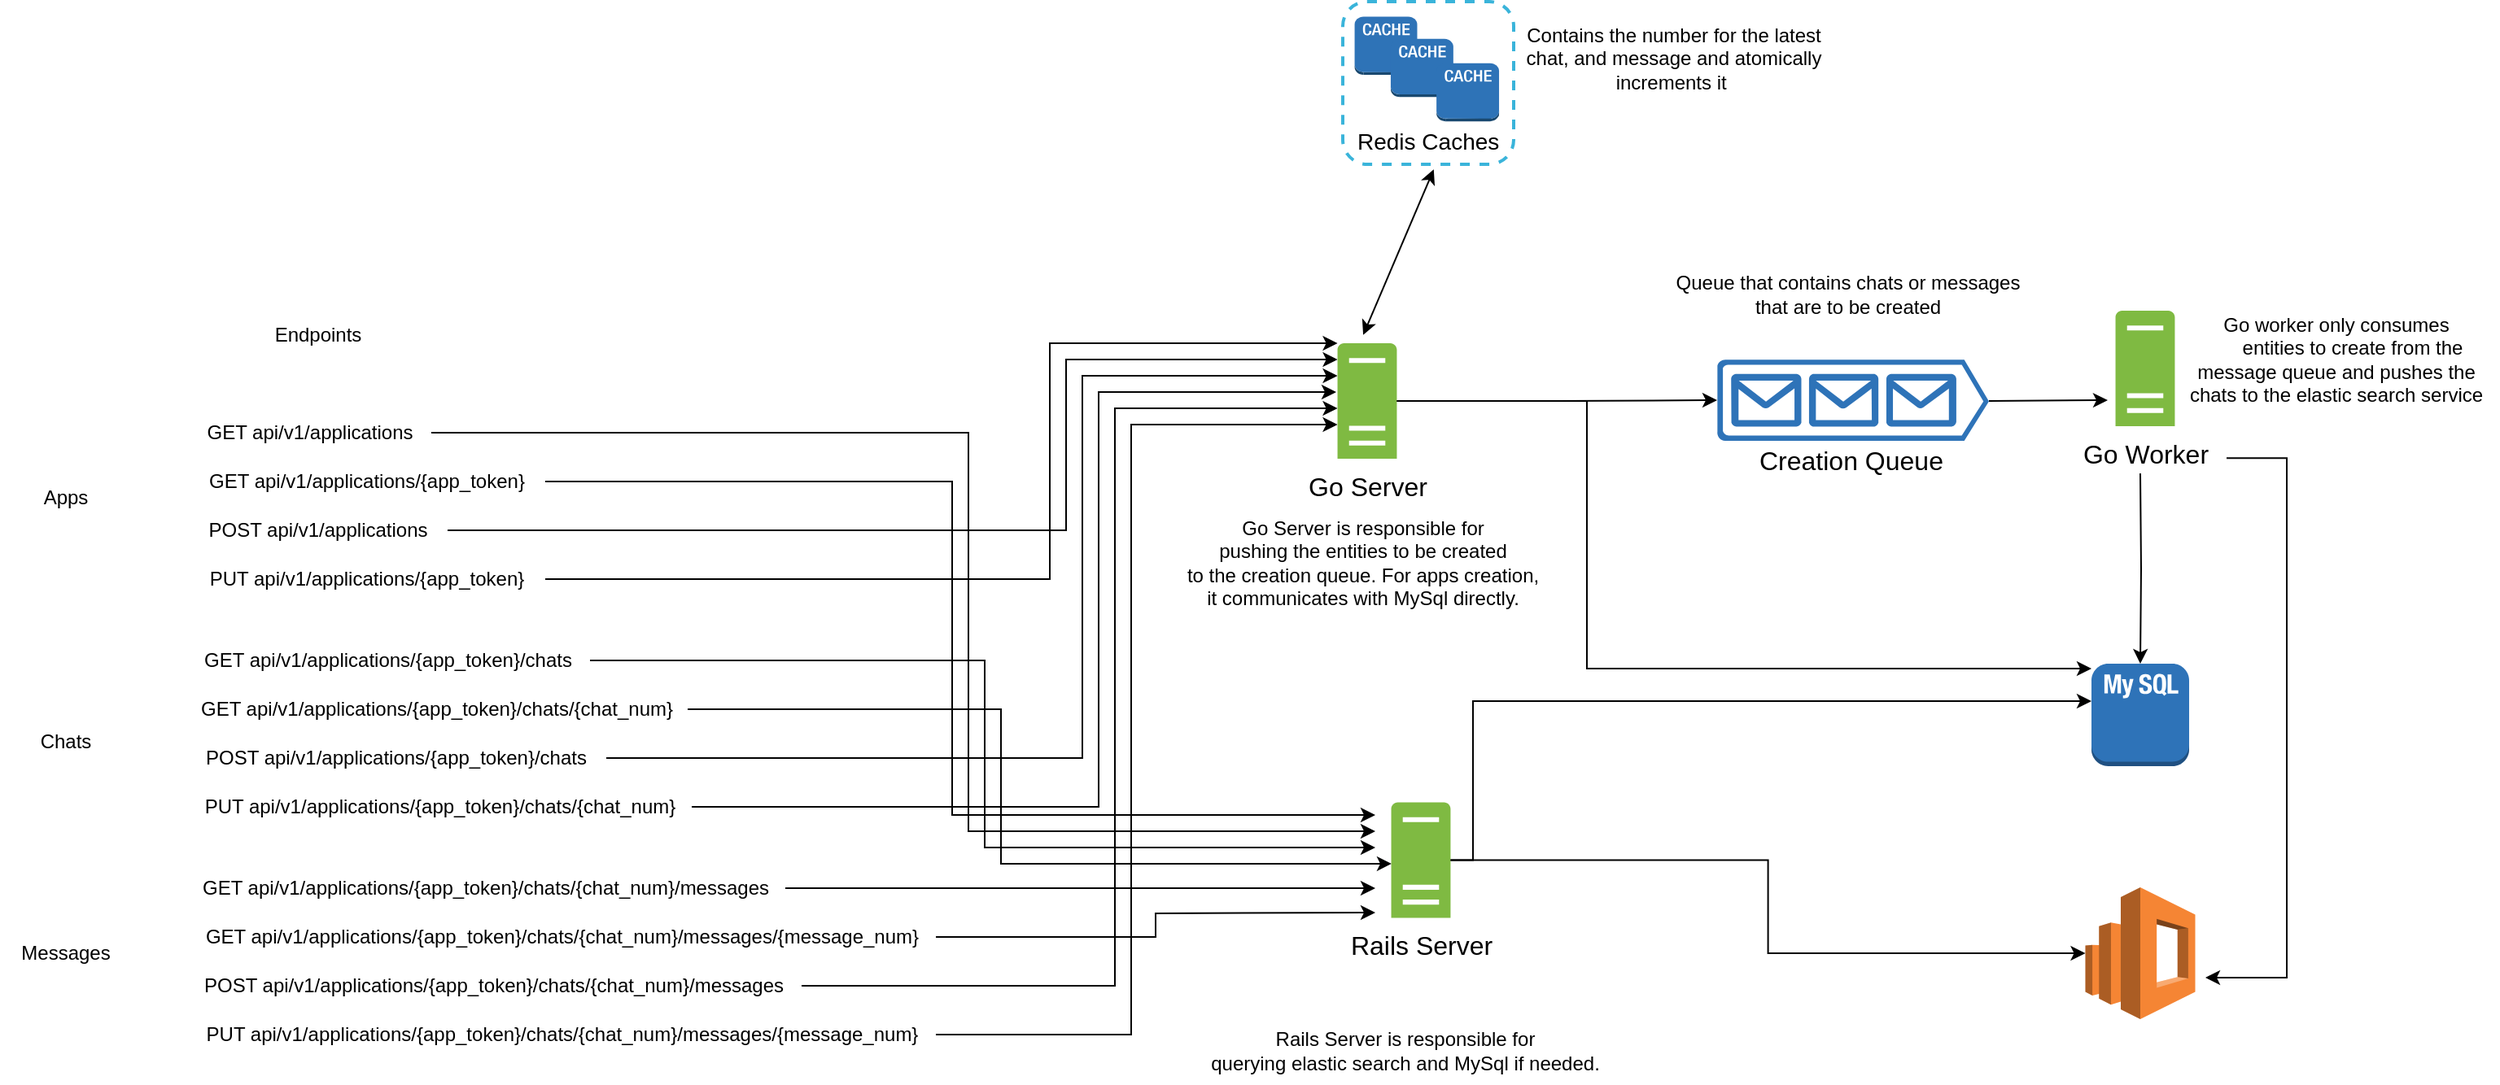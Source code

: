 <mxfile version="20.4.0" type="device"><diagram id="x_p-Z5DY2Z2nUm060mlr" name="Page-1"><mxGraphModel dx="3006" dy="2638" grid="1" gridSize="10" guides="1" tooltips="1" connect="1" arrows="1" fold="1" page="1" pageScale="1" pageWidth="850" pageHeight="1100" math="0" shadow="0"><root><mxCell id="0"/><mxCell id="1" parent="0"/><mxCell id="GOOTswshLMWSOAutnIN3-1" value="Endpoints" style="text;html=1;align=center;verticalAlign=middle;resizable=0;points=[];autosize=1;strokeColor=none;fillColor=none;" vertex="1" parent="1"><mxGeometry x="90" y="140" width="80" height="30" as="geometry"/></mxCell><mxCell id="GOOTswshLMWSOAutnIN3-34" style="edgeStyle=orthogonalEdgeStyle;rounded=0;orthogonalLoop=1;jettySize=auto;html=1;" edge="1" parent="1" source="GOOTswshLMWSOAutnIN3-2" target="GOOTswshLMWSOAutnIN3-22"><mxGeometry relative="1" as="geometry"><mxPoint x="590" y="170" as="targetPoint"/><Array as="points"><mxPoint x="590" y="275"/><mxPoint x="590" y="170"/></Array></mxGeometry></mxCell><mxCell id="GOOTswshLMWSOAutnIN3-2" value="POST api/v1/applications" style="text;html=1;align=center;verticalAlign=middle;resizable=0;points=[];autosize=1;strokeColor=none;fillColor=none;" vertex="1" parent="1"><mxGeometry x="50" y="260" width="160" height="30" as="geometry"/></mxCell><mxCell id="GOOTswshLMWSOAutnIN3-32" style="edgeStyle=orthogonalEdgeStyle;rounded=0;orthogonalLoop=1;jettySize=auto;html=1;" edge="1" parent="1" source="GOOTswshLMWSOAutnIN3-3" target="GOOTswshLMWSOAutnIN3-22"><mxGeometry relative="1" as="geometry"><mxPoint x="610" y="180" as="targetPoint"/><Array as="points"><mxPoint x="580" y="305"/><mxPoint x="580" y="160"/></Array></mxGeometry></mxCell><mxCell id="GOOTswshLMWSOAutnIN3-3" value="PUT api/v1/applications/{app_token}" style="text;html=1;align=center;verticalAlign=middle;resizable=0;points=[];autosize=1;strokeColor=none;fillColor=none;" vertex="1" parent="1"><mxGeometry x="50" y="290" width="220" height="30" as="geometry"/></mxCell><mxCell id="GOOTswshLMWSOAutnIN3-27" style="edgeStyle=orthogonalEdgeStyle;rounded=0;orthogonalLoop=1;jettySize=auto;html=1;" edge="1" parent="1" source="GOOTswshLMWSOAutnIN3-4"><mxGeometry relative="1" as="geometry"><mxPoint x="780" y="460" as="targetPoint"/><Array as="points"><mxPoint x="530" y="215"/><mxPoint x="530" y="460"/><mxPoint x="780" y="460"/></Array></mxGeometry></mxCell><mxCell id="GOOTswshLMWSOAutnIN3-4" value="GET api/v1/applications" style="text;html=1;align=center;verticalAlign=middle;resizable=0;points=[];autosize=1;strokeColor=none;fillColor=none;" vertex="1" parent="1"><mxGeometry x="50" y="200" width="150" height="30" as="geometry"/></mxCell><mxCell id="GOOTswshLMWSOAutnIN3-28" style="edgeStyle=orthogonalEdgeStyle;rounded=0;orthogonalLoop=1;jettySize=auto;html=1;" edge="1" parent="1" source="GOOTswshLMWSOAutnIN3-5"><mxGeometry relative="1" as="geometry"><mxPoint x="780" y="450" as="targetPoint"/><Array as="points"><mxPoint x="520" y="245"/><mxPoint x="520" y="450"/><mxPoint x="780" y="450"/></Array></mxGeometry></mxCell><mxCell id="GOOTswshLMWSOAutnIN3-5" value="GET api/v1/applications/{app_token}" style="text;html=1;align=center;verticalAlign=middle;resizable=0;points=[];autosize=1;strokeColor=none;fillColor=none;" vertex="1" parent="1"><mxGeometry x="50" y="230" width="220" height="30" as="geometry"/></mxCell><mxCell id="GOOTswshLMWSOAutnIN3-26" style="edgeStyle=orthogonalEdgeStyle;rounded=0;orthogonalLoop=1;jettySize=auto;html=1;" edge="1" parent="1" source="GOOTswshLMWSOAutnIN3-6" target="GOOTswshLMWSOAutnIN3-22"><mxGeometry relative="1" as="geometry"><mxPoint x="580" y="190" as="targetPoint"/><Array as="points"><mxPoint x="600" y="415"/><mxPoint x="600" y="180"/></Array></mxGeometry></mxCell><mxCell id="GOOTswshLMWSOAutnIN3-6" value="POST api/v1/applications/{app_token}/chats" style="text;html=1;align=center;verticalAlign=middle;resizable=0;points=[];autosize=1;strokeColor=none;fillColor=none;" vertex="1" parent="1"><mxGeometry x="47.5" y="400" width="260" height="30" as="geometry"/></mxCell><mxCell id="GOOTswshLMWSOAutnIN3-35" style="edgeStyle=orthogonalEdgeStyle;rounded=0;orthogonalLoop=1;jettySize=auto;html=1;entryX=-0.021;entryY=0.409;entryDx=0;entryDy=0;entryPerimeter=0;" edge="1" parent="1" source="GOOTswshLMWSOAutnIN3-7" target="GOOTswshLMWSOAutnIN3-22"><mxGeometry relative="1" as="geometry"><mxPoint x="750" y="190" as="targetPoint"/><Array as="points"><mxPoint x="610" y="445"/><mxPoint x="610" y="190"/></Array></mxGeometry></mxCell><mxCell id="GOOTswshLMWSOAutnIN3-7" value="PUT api/v1/applications/{app_token}/chats/{chat_num}" style="text;html=1;align=center;verticalAlign=middle;resizable=0;points=[];autosize=1;strokeColor=none;fillColor=none;" vertex="1" parent="1"><mxGeometry x="50" y="430" width="310" height="30" as="geometry"/></mxCell><mxCell id="GOOTswshLMWSOAutnIN3-37" style="edgeStyle=orthogonalEdgeStyle;rounded=0;orthogonalLoop=1;jettySize=auto;html=1;" edge="1" parent="1" source="GOOTswshLMWSOAutnIN3-8"><mxGeometry relative="1" as="geometry"><mxPoint x="780" y="470" as="targetPoint"/><Array as="points"><mxPoint x="540" y="355"/><mxPoint x="540" y="470"/><mxPoint x="780" y="470"/></Array></mxGeometry></mxCell><mxCell id="GOOTswshLMWSOAutnIN3-8" value="GET api/v1/applications/{app_token}/chats" style="text;html=1;align=center;verticalAlign=middle;resizable=0;points=[];autosize=1;strokeColor=none;fillColor=none;" vertex="1" parent="1"><mxGeometry x="47.5" y="340" width="250" height="30" as="geometry"/></mxCell><mxCell id="GOOTswshLMWSOAutnIN3-38" style="edgeStyle=orthogonalEdgeStyle;rounded=0;orthogonalLoop=1;jettySize=auto;html=1;entryX=0.006;entryY=0.532;entryDx=0;entryDy=0;entryPerimeter=0;" edge="1" parent="1" source="GOOTswshLMWSOAutnIN3-9" target="GOOTswshLMWSOAutnIN3-19"><mxGeometry relative="1" as="geometry"><mxPoint x="790" y="500" as="targetPoint"/><Array as="points"><mxPoint x="550" y="385"/><mxPoint x="550" y="480"/></Array></mxGeometry></mxCell><mxCell id="GOOTswshLMWSOAutnIN3-9" value="GET api/v1/applications/{app_token}/chats/{chat_num}" style="text;html=1;align=center;verticalAlign=middle;resizable=0;points=[];autosize=1;strokeColor=none;fillColor=none;" vertex="1" parent="1"><mxGeometry x="47.5" y="370" width="310" height="30" as="geometry"/></mxCell><mxCell id="GOOTswshLMWSOAutnIN3-25" style="edgeStyle=orthogonalEdgeStyle;rounded=0;orthogonalLoop=1;jettySize=auto;html=1;" edge="1" parent="1" source="GOOTswshLMWSOAutnIN3-11" target="GOOTswshLMWSOAutnIN3-22"><mxGeometry relative="1" as="geometry"><mxPoint x="600" y="210" as="targetPoint"/><Array as="points"><mxPoint x="620" y="555"/><mxPoint x="620" y="200"/></Array></mxGeometry></mxCell><mxCell id="GOOTswshLMWSOAutnIN3-11" value="POST api/v1/applications/{app_token}/chats/{chat_num}/messages" style="text;html=1;align=center;verticalAlign=middle;resizable=0;points=[];autosize=1;strokeColor=none;fillColor=none;" vertex="1" parent="1"><mxGeometry x="47.5" y="540" width="380" height="30" as="geometry"/></mxCell><mxCell id="GOOTswshLMWSOAutnIN3-36" style="edgeStyle=orthogonalEdgeStyle;rounded=0;orthogonalLoop=1;jettySize=auto;html=1;" edge="1" parent="1" source="GOOTswshLMWSOAutnIN3-12" target="GOOTswshLMWSOAutnIN3-22"><mxGeometry relative="1" as="geometry"><mxPoint x="750" y="210" as="targetPoint"/><Array as="points"><mxPoint x="630" y="585"/><mxPoint x="630" y="210"/></Array></mxGeometry></mxCell><mxCell id="GOOTswshLMWSOAutnIN3-12" value="PUT api/v1/applications/{app_token}/chats/{chat_num}/messages/{message_num}" style="text;html=1;align=center;verticalAlign=middle;resizable=0;points=[];autosize=1;strokeColor=none;fillColor=none;" vertex="1" parent="1"><mxGeometry x="50" y="570" width="460" height="30" as="geometry"/></mxCell><mxCell id="GOOTswshLMWSOAutnIN3-39" style="edgeStyle=orthogonalEdgeStyle;rounded=0;orthogonalLoop=1;jettySize=auto;html=1;" edge="1" parent="1" source="GOOTswshLMWSOAutnIN3-13"><mxGeometry relative="1" as="geometry"><mxPoint x="780" y="495" as="targetPoint"/></mxGeometry></mxCell><mxCell id="GOOTswshLMWSOAutnIN3-13" value="GET api/v1/applications/{app_token}/chats/{chat_num}/messages" style="text;html=1;align=center;verticalAlign=middle;resizable=0;points=[];autosize=1;strokeColor=none;fillColor=none;" vertex="1" parent="1"><mxGeometry x="47.5" y="480" width="370" height="30" as="geometry"/></mxCell><mxCell id="GOOTswshLMWSOAutnIN3-40" style="edgeStyle=orthogonalEdgeStyle;rounded=0;orthogonalLoop=1;jettySize=auto;html=1;" edge="1" parent="1" source="GOOTswshLMWSOAutnIN3-14"><mxGeometry relative="1" as="geometry"><mxPoint x="780" y="510" as="targetPoint"/></mxGeometry></mxCell><mxCell id="GOOTswshLMWSOAutnIN3-14" value="GET api/v1/applications/{app_token}/chats/{chat_num}/messages/{message_num}" style="text;html=1;align=center;verticalAlign=middle;resizable=0;points=[];autosize=1;strokeColor=none;fillColor=none;" vertex="1" parent="1"><mxGeometry x="50" y="510" width="460" height="30" as="geometry"/></mxCell><mxCell id="GOOTswshLMWSOAutnIN3-15" value="Apps" style="text;html=1;align=center;verticalAlign=middle;resizable=0;points=[];autosize=1;strokeColor=none;fillColor=none;" vertex="1" parent="1"><mxGeometry x="-50" y="240" width="50" height="30" as="geometry"/></mxCell><mxCell id="GOOTswshLMWSOAutnIN3-16" value="Chats" style="text;html=1;align=center;verticalAlign=middle;resizable=0;points=[];autosize=1;strokeColor=none;fillColor=none;" vertex="1" parent="1"><mxGeometry x="-50" y="390" width="50" height="30" as="geometry"/></mxCell><mxCell id="GOOTswshLMWSOAutnIN3-17" value="Messages" style="text;html=1;align=center;verticalAlign=middle;resizable=0;points=[];autosize=1;strokeColor=none;fillColor=none;" vertex="1" parent="1"><mxGeometry x="-65" y="520" width="80" height="30" as="geometry"/></mxCell><mxCell id="GOOTswshLMWSOAutnIN3-18" value="" style="group" vertex="1" connectable="0" parent="1"><mxGeometry x="778" y="442.21" width="105" height="105.58" as="geometry"/></mxCell><mxCell id="GOOTswshLMWSOAutnIN3-19" value="" style="shadow=0;dashed=0;html=1;strokeColor=none;labelPosition=center;verticalLabelPosition=bottom;verticalAlign=top;shape=mxgraph.office.servers.server_generic;fillColor=#7FBA42;fontSize=14;fontColor=#000000;align=center;aspect=fixed;" vertex="1" parent="GOOTswshLMWSOAutnIN3-18"><mxGeometry x="11.77" width="36.451" height="70.983" as="geometry"/></mxCell><mxCell id="GOOTswshLMWSOAutnIN3-20" value="Rails Server" style="text;html=1;resizable=0;points=[];autosize=1;align=center;verticalAlign=top;spacingTop=-4;fontSize=16;" vertex="1" parent="GOOTswshLMWSOAutnIN3-18"><mxGeometry x="-25" y="75.58" width="110" height="30" as="geometry"/></mxCell><mxCell id="GOOTswshLMWSOAutnIN3-21" value="" style="group" vertex="1" connectable="0" parent="1"><mxGeometry x="745" y="160" width="105" height="105.58" as="geometry"/></mxCell><mxCell id="GOOTswshLMWSOAutnIN3-22" value="" style="shadow=0;dashed=0;html=1;strokeColor=none;labelPosition=center;verticalLabelPosition=bottom;verticalAlign=top;shape=mxgraph.office.servers.server_generic;fillColor=#7FBA42;fontSize=14;fontColor=#000000;align=center;aspect=fixed;" vertex="1" parent="GOOTswshLMWSOAutnIN3-21"><mxGeometry x="11.77" width="36.451" height="70.983" as="geometry"/></mxCell><mxCell id="GOOTswshLMWSOAutnIN3-23" value="Go Server" style="text;html=1;resizable=0;points=[];autosize=1;align=center;verticalAlign=top;spacingTop=-4;fontSize=16;" vertex="1" parent="GOOTswshLMWSOAutnIN3-21"><mxGeometry x="-20" y="75.58" width="100" height="30" as="geometry"/></mxCell><mxCell id="GOOTswshLMWSOAutnIN3-41" value="" style="group" vertex="1" connectable="0" parent="1"><mxGeometry x="760" y="-50" width="131.526" height="103.156" as="geometry"/></mxCell><mxCell id="GOOTswshLMWSOAutnIN3-42" value="" style="whiteSpace=wrap;html=1;rounded=1;strokeColor=#3AB4DA;fillColor=none;gradientColor=none;fontSize=15;align=center;strokeWidth=2;dashed=1;" vertex="1" parent="GOOTswshLMWSOAutnIN3-41"><mxGeometry width="105" height="100" as="geometry"/></mxCell><mxCell id="GOOTswshLMWSOAutnIN3-43" value="&lt;font style=&quot;font-size: 14px&quot;&gt;Redis Caches&lt;/font&gt;" style="text;html=1;resizable=0;points=[];autosize=1;align=left;verticalAlign=top;spacingTop=-4;fontSize=16;" vertex="1" parent="GOOTswshLMWSOAutnIN3-41"><mxGeometry x="7.286" y="73.156" width="110" height="30" as="geometry"/></mxCell><mxCell id="GOOTswshLMWSOAutnIN3-44" value="" style="shape=mxgraph.aws2.database.elasticcache_node;html=1;strokeColor=none;verticalLabelPosition=bottom;verticalAlign=top;shadow=0;dashed=0;rounded=1;fillColor=#7edcfc;gradientColor=none;fontSize=16;align=center;" vertex="1" parent="GOOTswshLMWSOAutnIN3-41"><mxGeometry x="7.285" y="9.286" width="38.451" height="35.714" as="geometry"/></mxCell><mxCell id="GOOTswshLMWSOAutnIN3-45" value="" style="shape=mxgraph.aws2.database.elasticcache_node;html=1;strokeColor=none;verticalLabelPosition=bottom;verticalAlign=top;shadow=0;dashed=0;rounded=1;fillColor=#7edcfc;gradientColor=none;fontSize=16;align=center;" vertex="1" parent="GOOTswshLMWSOAutnIN3-41"><mxGeometry x="29.468" y="22.922" width="38.451" height="35.714" as="geometry"/></mxCell><mxCell id="GOOTswshLMWSOAutnIN3-46" value="" style="shape=mxgraph.aws2.database.elasticcache_node;html=1;strokeColor=none;verticalLabelPosition=bottom;verticalAlign=top;shadow=0;dashed=0;rounded=1;fillColor=#7edcfc;gradientColor=none;fontSize=16;align=center;" vertex="1" parent="GOOTswshLMWSOAutnIN3-41"><mxGeometry x="57.567" y="37.857" width="38.451" height="35.714" as="geometry"/></mxCell><mxCell id="GOOTswshLMWSOAutnIN3-47" value="" style="endArrow=classic;startArrow=classic;html=1;rounded=0;exitX=0.433;exitY=-0.072;exitDx=0;exitDy=0;exitPerimeter=0;" edge="1" parent="1" source="GOOTswshLMWSOAutnIN3-22" target="GOOTswshLMWSOAutnIN3-43"><mxGeometry width="50" height="50" relative="1" as="geometry"><mxPoint x="830" y="210" as="sourcePoint"/><mxPoint x="880" y="160" as="targetPoint"/><Array as="points"/></mxGeometry></mxCell><mxCell id="GOOTswshLMWSOAutnIN3-48" value="Contains the number for the latest&lt;br&gt;chat, and message and atomically&lt;br&gt;increments it&amp;nbsp;" style="text;html=1;align=center;verticalAlign=middle;resizable=0;points=[];autosize=1;strokeColor=none;fillColor=none;" vertex="1" parent="1"><mxGeometry x="863" y="-45" width="200" height="60" as="geometry"/></mxCell><mxCell id="GOOTswshLMWSOAutnIN3-49" value="" style="group" vertex="1" connectable="0" parent="1"><mxGeometry x="990" y="170" width="188" height="82" as="geometry"/></mxCell><mxCell id="GOOTswshLMWSOAutnIN3-50" value="" style="verticalLabelPosition=bottom;html=1;verticalAlign=top;strokeColor=none;fillColor=#2E73B8;shape=mxgraph.azure.queue_generic;fontSize=14;fontColor=#000000;align=center;aspect=fixed;" vertex="1" parent="GOOTswshLMWSOAutnIN3-49"><mxGeometry width="167" height="50" as="geometry"/></mxCell><mxCell id="GOOTswshLMWSOAutnIN3-51" value="Creation Queue" style="text;html=1;resizable=0;points=[];autosize=1;align=left;verticalAlign=top;spacingTop=-4;fontSize=16;" vertex="1" parent="GOOTswshLMWSOAutnIN3-49"><mxGeometry x="24" y="50" width="140" height="30" as="geometry"/></mxCell><mxCell id="GOOTswshLMWSOAutnIN3-52" value="Queue that contains chats or messages&lt;br&gt;that are to be created" style="text;html=1;align=center;verticalAlign=middle;resizable=0;points=[];autosize=1;strokeColor=none;fillColor=none;" vertex="1" parent="1"><mxGeometry x="955" y="110" width="230" height="40" as="geometry"/></mxCell><mxCell id="GOOTswshLMWSOAutnIN3-53" style="edgeStyle=orthogonalEdgeStyle;rounded=0;orthogonalLoop=1;jettySize=auto;html=1;entryX=0;entryY=0.5;entryDx=0;entryDy=0;entryPerimeter=0;" edge="1" parent="1" source="GOOTswshLMWSOAutnIN3-22" target="GOOTswshLMWSOAutnIN3-50"><mxGeometry relative="1" as="geometry"/></mxCell><mxCell id="GOOTswshLMWSOAutnIN3-54" style="edgeStyle=orthogonalEdgeStyle;rounded=0;orthogonalLoop=1;jettySize=auto;html=1;exitX=1;exitY=0.51;exitDx=0;exitDy=0;exitPerimeter=0;" edge="1" parent="1" source="GOOTswshLMWSOAutnIN3-50"><mxGeometry relative="1" as="geometry"><mxPoint x="1230" y="195" as="targetPoint"/></mxGeometry></mxCell><mxCell id="GOOTswshLMWSOAutnIN3-55" value="" style="group" vertex="1" connectable="0" parent="1"><mxGeometry x="1223" y="140" width="105" height="105.58" as="geometry"/></mxCell><mxCell id="GOOTswshLMWSOAutnIN3-56" value="" style="shadow=0;dashed=0;html=1;strokeColor=none;labelPosition=center;verticalLabelPosition=bottom;verticalAlign=top;shape=mxgraph.office.servers.server_generic;fillColor=#7FBA42;fontSize=14;fontColor=#000000;align=center;aspect=fixed;" vertex="1" parent="GOOTswshLMWSOAutnIN3-55"><mxGeometry x="11.77" width="36.451" height="70.983" as="geometry"/></mxCell><mxCell id="GOOTswshLMWSOAutnIN3-57" value="Go Worker" style="text;html=1;resizable=0;points=[];autosize=1;align=center;verticalAlign=top;spacingTop=-4;fontSize=16;" vertex="1" parent="GOOTswshLMWSOAutnIN3-55"><mxGeometry x="-20" y="75.58" width="100" height="30" as="geometry"/></mxCell><mxCell id="GOOTswshLMWSOAutnIN3-59" value="" style="outlineConnect=0;dashed=0;verticalLabelPosition=bottom;verticalAlign=top;align=center;html=1;shape=mxgraph.aws3.mysql_db_instance_2;fillColor=#2E73B8;gradientColor=none;" vertex="1" parent="1"><mxGeometry x="1220" y="357" width="60" height="63" as="geometry"/></mxCell><mxCell id="GOOTswshLMWSOAutnIN3-60" value="" style="outlineConnect=0;dashed=0;verticalLabelPosition=bottom;verticalAlign=top;align=center;html=1;shape=mxgraph.aws3.elasticsearch_service;fillColor=#F58534;gradientColor=none;" vertex="1" parent="1"><mxGeometry x="1216.25" y="494.5" width="67.5" height="81" as="geometry"/></mxCell><mxCell id="GOOTswshLMWSOAutnIN3-61" value="Go worker only consumes&lt;br&gt;&amp;nbsp; &amp;nbsp; &amp;nbsp; entities to create from the &lt;br&gt;message queue and pushes the&lt;br&gt;chats to the elastic search service" style="text;html=1;align=center;verticalAlign=middle;resizable=0;points=[];autosize=1;strokeColor=none;fillColor=none;" vertex="1" parent="1"><mxGeometry x="1270" y="135" width="200" height="70" as="geometry"/></mxCell><mxCell id="GOOTswshLMWSOAutnIN3-62" style="edgeStyle=orthogonalEdgeStyle;rounded=0;orthogonalLoop=1;jettySize=auto;html=1;entryX=0.5;entryY=0;entryDx=0;entryDy=0;entryPerimeter=0;" edge="1" parent="1" target="GOOTswshLMWSOAutnIN3-59"><mxGeometry relative="1" as="geometry"><mxPoint x="1250" y="240" as="sourcePoint"/></mxGeometry></mxCell><mxCell id="GOOTswshLMWSOAutnIN3-63" style="edgeStyle=orthogonalEdgeStyle;rounded=0;orthogonalLoop=1;jettySize=auto;html=1;" edge="1" parent="1" source="GOOTswshLMWSOAutnIN3-57"><mxGeometry relative="1" as="geometry"><mxPoint x="1290" y="550" as="targetPoint"/><Array as="points"><mxPoint x="1340" y="231"/><mxPoint x="1340" y="550"/></Array></mxGeometry></mxCell><mxCell id="GOOTswshLMWSOAutnIN3-64" style="edgeStyle=orthogonalEdgeStyle;rounded=0;orthogonalLoop=1;jettySize=auto;html=1;" edge="1" parent="1" source="GOOTswshLMWSOAutnIN3-19"><mxGeometry relative="1" as="geometry"><mxPoint x="1220" y="380" as="targetPoint"/><Array as="points"><mxPoint x="840" y="478"/><mxPoint x="840" y="380"/><mxPoint x="1220" y="380"/></Array></mxGeometry></mxCell><mxCell id="GOOTswshLMWSOAutnIN3-65" style="edgeStyle=orthogonalEdgeStyle;rounded=0;orthogonalLoop=1;jettySize=auto;html=1;" edge="1" parent="1" source="GOOTswshLMWSOAutnIN3-19" target="GOOTswshLMWSOAutnIN3-60"><mxGeometry relative="1" as="geometry"/></mxCell><mxCell id="GOOTswshLMWSOAutnIN3-66" value="Go Server is responsible for&lt;br&gt;pushing the entities to be created&lt;br&gt;to the creation queue. For apps creation,&lt;br&gt;it communicates with MySql directly." style="text;html=1;align=center;verticalAlign=middle;resizable=0;points=[];autosize=1;strokeColor=none;fillColor=none;" vertex="1" parent="1"><mxGeometry x="651.53" y="260" width="240" height="70" as="geometry"/></mxCell><mxCell id="GOOTswshLMWSOAutnIN3-67" style="edgeStyle=orthogonalEdgeStyle;rounded=0;orthogonalLoop=1;jettySize=auto;html=1;" edge="1" parent="1" source="GOOTswshLMWSOAutnIN3-22" target="GOOTswshLMWSOAutnIN3-59"><mxGeometry relative="1" as="geometry"><mxPoint x="920" y="360" as="targetPoint"/><Array as="points"><mxPoint x="910" y="196"/><mxPoint x="910" y="360"/></Array></mxGeometry></mxCell><mxCell id="GOOTswshLMWSOAutnIN3-68" value="Rails Server is responsible for&lt;br&gt;querying elastic search and MySql if needed." style="text;html=1;align=center;verticalAlign=middle;resizable=0;points=[];autosize=1;strokeColor=none;fillColor=none;" vertex="1" parent="1"><mxGeometry x="667.5" y="575" width="260" height="40" as="geometry"/></mxCell></root></mxGraphModel></diagram></mxfile>